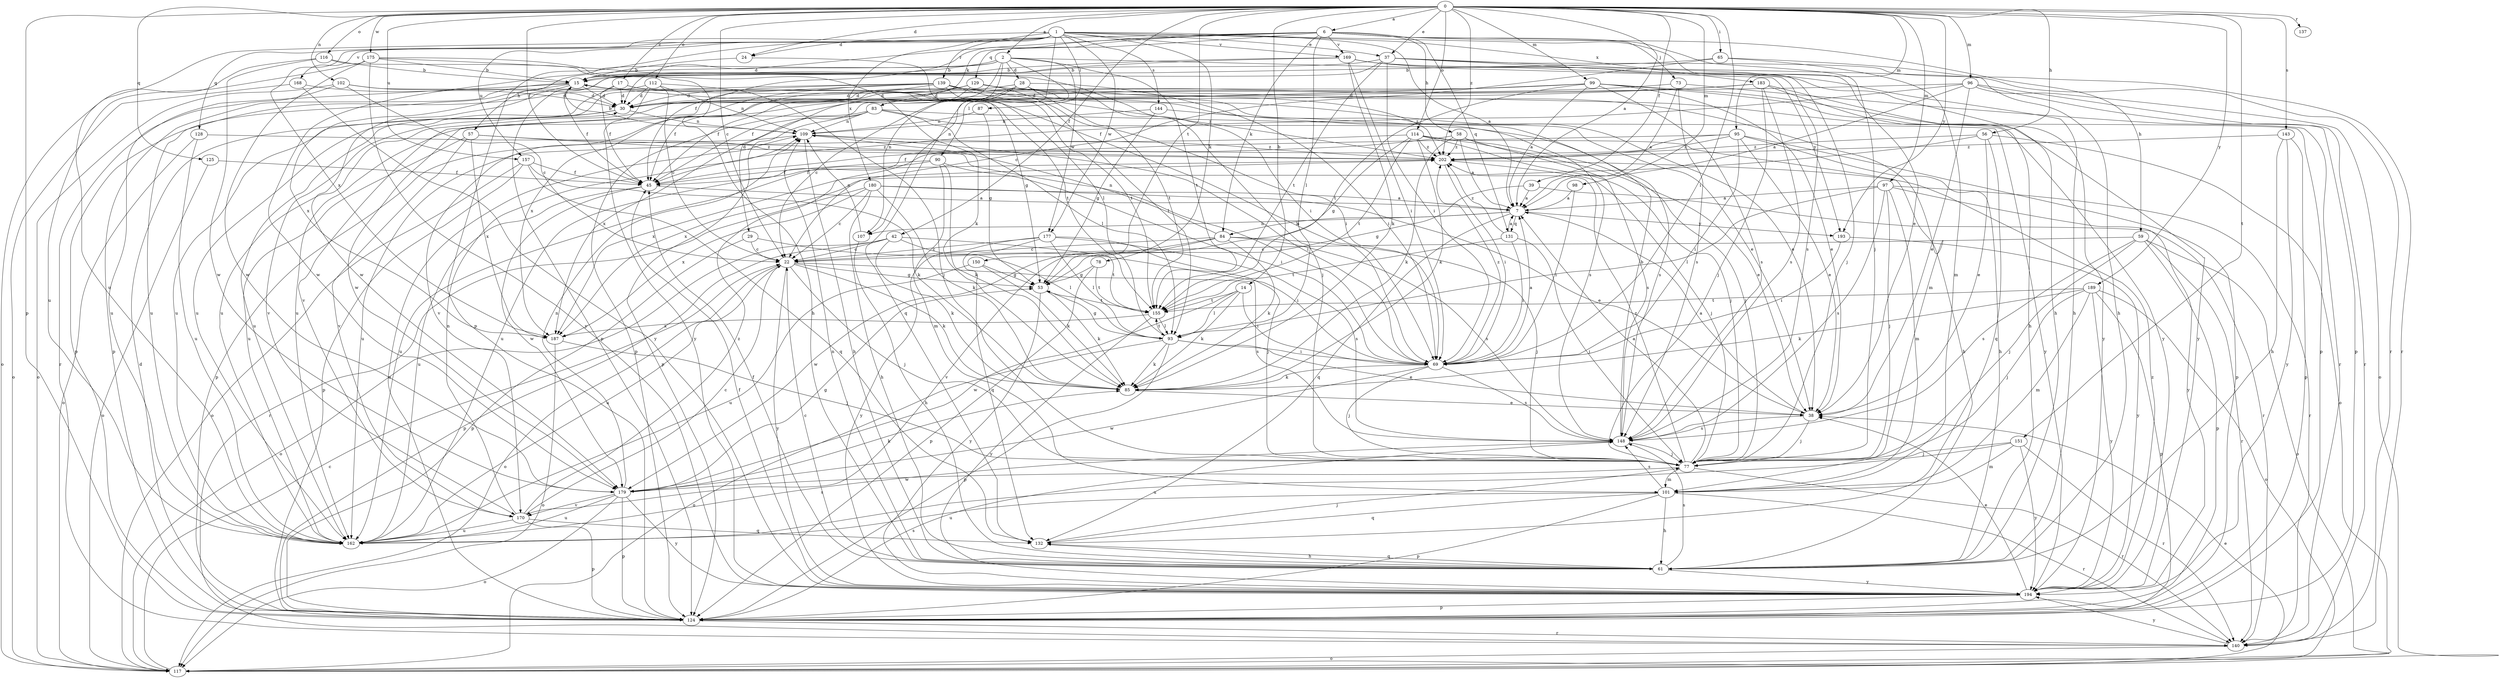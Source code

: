 strict digraph  {
0;
1;
2;
6;
7;
14;
15;
17;
22;
24;
28;
29;
30;
37;
38;
39;
42;
45;
53;
56;
57;
58;
59;
61;
65;
69;
73;
77;
78;
83;
84;
85;
87;
90;
93;
95;
96;
97;
98;
99;
101;
102;
107;
109;
112;
114;
116;
117;
124;
125;
128;
129;
131;
132;
137;
139;
140;
143;
144;
148;
150;
151;
155;
157;
162;
168;
169;
170;
175;
177;
179;
180;
183;
187;
189;
193;
194;
202;
0 -> 2  [label=a];
0 -> 6  [label=a];
0 -> 7  [label=a];
0 -> 14  [label=b];
0 -> 17  [label=c];
0 -> 22  [label=c];
0 -> 24  [label=d];
0 -> 37  [label=e];
0 -> 39  [label=f];
0 -> 42  [label=f];
0 -> 45  [label=f];
0 -> 56  [label=h];
0 -> 65  [label=i];
0 -> 69  [label=i];
0 -> 95  [label=m];
0 -> 96  [label=m];
0 -> 97  [label=m];
0 -> 98  [label=m];
0 -> 99  [label=m];
0 -> 102  [label=n];
0 -> 112  [label=o];
0 -> 114  [label=o];
0 -> 116  [label=o];
0 -> 124  [label=p];
0 -> 125  [label=q];
0 -> 137  [label=r];
0 -> 143  [label=s];
0 -> 150  [label=t];
0 -> 151  [label=t];
0 -> 157  [label=u];
0 -> 175  [label=w];
0 -> 189  [label=y];
0 -> 193  [label=y];
0 -> 202  [label=z];
1 -> 7  [label=a];
1 -> 24  [label=d];
1 -> 37  [label=e];
1 -> 38  [label=e];
1 -> 78  [label=k];
1 -> 87  [label=l];
1 -> 107  [label=n];
1 -> 128  [label=q];
1 -> 139  [label=r];
1 -> 144  [label=s];
1 -> 157  [label=u];
1 -> 162  [label=u];
1 -> 168  [label=v];
1 -> 169  [label=v];
1 -> 177  [label=w];
1 -> 180  [label=x];
1 -> 183  [label=x];
1 -> 187  [label=x];
2 -> 15  [label=b];
2 -> 28  [label=d];
2 -> 29  [label=d];
2 -> 57  [label=h];
2 -> 90  [label=l];
2 -> 107  [label=n];
2 -> 155  [label=t];
2 -> 177  [label=w];
2 -> 179  [label=w];
2 -> 193  [label=y];
6 -> 30  [label=d];
6 -> 45  [label=f];
6 -> 58  [label=h];
6 -> 59  [label=h];
6 -> 73  [label=j];
6 -> 77  [label=j];
6 -> 83  [label=k];
6 -> 84  [label=k];
6 -> 93  [label=l];
6 -> 124  [label=p];
6 -> 129  [label=q];
6 -> 131  [label=q];
6 -> 169  [label=v];
7 -> 84  [label=k];
7 -> 107  [label=n];
7 -> 131  [label=q];
7 -> 132  [label=q];
7 -> 193  [label=y];
14 -> 69  [label=i];
14 -> 85  [label=k];
14 -> 93  [label=l];
14 -> 155  [label=t];
14 -> 179  [label=w];
15 -> 30  [label=d];
15 -> 45  [label=f];
15 -> 53  [label=g];
15 -> 124  [label=p];
15 -> 140  [label=r];
15 -> 162  [label=u];
15 -> 187  [label=x];
17 -> 30  [label=d];
17 -> 38  [label=e];
17 -> 45  [label=f];
17 -> 69  [label=i];
17 -> 162  [label=u];
22 -> 53  [label=g];
22 -> 77  [label=j];
22 -> 85  [label=k];
22 -> 117  [label=o];
22 -> 148  [label=s];
22 -> 162  [label=u];
22 -> 194  [label=y];
24 -> 15  [label=b];
24 -> 93  [label=l];
28 -> 22  [label=c];
28 -> 30  [label=d];
28 -> 69  [label=i];
28 -> 77  [label=j];
28 -> 132  [label=q];
28 -> 155  [label=t];
28 -> 162  [label=u];
29 -> 22  [label=c];
29 -> 69  [label=i];
29 -> 124  [label=p];
30 -> 109  [label=n];
30 -> 162  [label=u];
30 -> 170  [label=v];
37 -> 15  [label=b];
37 -> 61  [label=h];
37 -> 69  [label=i];
37 -> 77  [label=j];
37 -> 140  [label=r];
37 -> 155  [label=t];
37 -> 179  [label=w];
38 -> 7  [label=a];
38 -> 77  [label=j];
38 -> 148  [label=s];
39 -> 7  [label=a];
39 -> 53  [label=g];
39 -> 140  [label=r];
42 -> 22  [label=c];
42 -> 85  [label=k];
42 -> 93  [label=l];
42 -> 117  [label=o];
42 -> 124  [label=p];
42 -> 155  [label=t];
45 -> 7  [label=a];
45 -> 162  [label=u];
45 -> 179  [label=w];
53 -> 85  [label=k];
53 -> 155  [label=t];
53 -> 194  [label=y];
56 -> 38  [label=e];
56 -> 117  [label=o];
56 -> 132  [label=q];
56 -> 187  [label=x];
56 -> 202  [label=z];
57 -> 69  [label=i];
57 -> 162  [label=u];
57 -> 170  [label=v];
57 -> 187  [label=x];
57 -> 202  [label=z];
58 -> 7  [label=a];
58 -> 45  [label=f];
58 -> 77  [label=j];
58 -> 85  [label=k];
58 -> 148  [label=s];
58 -> 202  [label=z];
59 -> 22  [label=c];
59 -> 77  [label=j];
59 -> 117  [label=o];
59 -> 124  [label=p];
59 -> 140  [label=r];
59 -> 148  [label=s];
61 -> 22  [label=c];
61 -> 45  [label=f];
61 -> 109  [label=n];
61 -> 132  [label=q];
61 -> 148  [label=s];
61 -> 194  [label=y];
65 -> 15  [label=b];
65 -> 22  [label=c];
65 -> 61  [label=h];
65 -> 101  [label=m];
69 -> 7  [label=a];
69 -> 77  [label=j];
69 -> 85  [label=k];
69 -> 148  [label=s];
69 -> 179  [label=w];
69 -> 202  [label=z];
73 -> 7  [label=a];
73 -> 30  [label=d];
73 -> 140  [label=r];
73 -> 148  [label=s];
77 -> 7  [label=a];
77 -> 101  [label=m];
77 -> 140  [label=r];
77 -> 179  [label=w];
77 -> 202  [label=z];
78 -> 53  [label=g];
78 -> 124  [label=p];
78 -> 155  [label=t];
83 -> 93  [label=l];
83 -> 109  [label=n];
83 -> 124  [label=p];
83 -> 148  [label=s];
83 -> 170  [label=v];
83 -> 187  [label=x];
83 -> 194  [label=y];
84 -> 22  [label=c];
84 -> 77  [label=j];
84 -> 85  [label=k];
84 -> 109  [label=n];
84 -> 148  [label=s];
84 -> 170  [label=v];
84 -> 179  [label=w];
85 -> 38  [label=e];
87 -> 53  [label=g];
87 -> 109  [label=n];
90 -> 45  [label=f];
90 -> 69  [label=i];
90 -> 85  [label=k];
90 -> 101  [label=m];
90 -> 162  [label=u];
93 -> 38  [label=e];
93 -> 53  [label=g];
93 -> 69  [label=i];
93 -> 85  [label=k];
93 -> 117  [label=o];
93 -> 124  [label=p];
93 -> 155  [label=t];
95 -> 38  [label=e];
95 -> 61  [label=h];
95 -> 69  [label=i];
95 -> 124  [label=p];
95 -> 162  [label=u];
95 -> 187  [label=x];
95 -> 202  [label=z];
96 -> 7  [label=a];
96 -> 30  [label=d];
96 -> 38  [label=e];
96 -> 45  [label=f];
96 -> 117  [label=o];
96 -> 124  [label=p];
96 -> 140  [label=r];
97 -> 7  [label=a];
97 -> 77  [label=j];
97 -> 93  [label=l];
97 -> 101  [label=m];
97 -> 140  [label=r];
97 -> 148  [label=s];
97 -> 194  [label=y];
98 -> 7  [label=a];
98 -> 69  [label=i];
99 -> 7  [label=a];
99 -> 30  [label=d];
99 -> 38  [label=e];
99 -> 45  [label=f];
99 -> 124  [label=p];
99 -> 148  [label=s];
99 -> 155  [label=t];
99 -> 162  [label=u];
99 -> 194  [label=y];
101 -> 61  [label=h];
101 -> 124  [label=p];
101 -> 132  [label=q];
101 -> 140  [label=r];
101 -> 148  [label=s];
101 -> 162  [label=u];
102 -> 22  [label=c];
102 -> 30  [label=d];
102 -> 117  [label=o];
102 -> 155  [label=t];
102 -> 162  [label=u];
107 -> 61  [label=h];
107 -> 109  [label=n];
109 -> 15  [label=b];
109 -> 61  [label=h];
109 -> 69  [label=i];
109 -> 124  [label=p];
109 -> 202  [label=z];
112 -> 22  [label=c];
112 -> 30  [label=d];
112 -> 77  [label=j];
112 -> 109  [label=n];
112 -> 124  [label=p];
112 -> 194  [label=y];
114 -> 38  [label=e];
114 -> 53  [label=g];
114 -> 61  [label=h];
114 -> 77  [label=j];
114 -> 85  [label=k];
114 -> 155  [label=t];
114 -> 162  [label=u];
114 -> 202  [label=z];
116 -> 15  [label=b];
116 -> 61  [label=h];
116 -> 117  [label=o];
116 -> 179  [label=w];
117 -> 22  [label=c];
117 -> 38  [label=e];
124 -> 30  [label=d];
124 -> 109  [label=n];
124 -> 140  [label=r];
124 -> 148  [label=s];
125 -> 45  [label=f];
125 -> 117  [label=o];
128 -> 117  [label=o];
128 -> 162  [label=u];
128 -> 202  [label=z];
129 -> 30  [label=d];
129 -> 45  [label=f];
129 -> 93  [label=l];
129 -> 187  [label=x];
129 -> 194  [label=y];
129 -> 202  [label=z];
131 -> 7  [label=a];
131 -> 69  [label=i];
131 -> 77  [label=j];
131 -> 155  [label=t];
131 -> 202  [label=z];
132 -> 61  [label=h];
132 -> 77  [label=j];
139 -> 30  [label=d];
139 -> 38  [label=e];
139 -> 45  [label=f];
139 -> 69  [label=i];
139 -> 101  [label=m];
139 -> 155  [label=t];
139 -> 162  [label=u];
139 -> 170  [label=v];
139 -> 179  [label=w];
139 -> 202  [label=z];
140 -> 117  [label=o];
140 -> 194  [label=y];
143 -> 61  [label=h];
143 -> 124  [label=p];
143 -> 194  [label=y];
143 -> 202  [label=z];
144 -> 53  [label=g];
144 -> 109  [label=n];
144 -> 148  [label=s];
148 -> 15  [label=b];
148 -> 77  [label=j];
150 -> 53  [label=g];
150 -> 85  [label=k];
150 -> 162  [label=u];
151 -> 77  [label=j];
151 -> 101  [label=m];
151 -> 140  [label=r];
151 -> 162  [label=u];
151 -> 194  [label=y];
155 -> 93  [label=l];
155 -> 187  [label=x];
155 -> 194  [label=y];
157 -> 45  [label=f];
157 -> 85  [label=k];
157 -> 117  [label=o];
157 -> 124  [label=p];
157 -> 132  [label=q];
162 -> 148  [label=s];
168 -> 30  [label=d];
168 -> 117  [label=o];
168 -> 194  [label=y];
169 -> 15  [label=b];
169 -> 61  [label=h];
169 -> 69  [label=i];
169 -> 85  [label=k];
169 -> 124  [label=p];
169 -> 140  [label=r];
169 -> 148  [label=s];
170 -> 22  [label=c];
170 -> 109  [label=n];
170 -> 124  [label=p];
170 -> 132  [label=q];
170 -> 162  [label=u];
170 -> 202  [label=z];
175 -> 15  [label=b];
175 -> 69  [label=i];
175 -> 85  [label=k];
175 -> 162  [label=u];
175 -> 179  [label=w];
175 -> 194  [label=y];
177 -> 22  [label=c];
177 -> 77  [label=j];
177 -> 93  [label=l];
177 -> 132  [label=q];
177 -> 148  [label=s];
177 -> 194  [label=y];
179 -> 53  [label=g];
179 -> 85  [label=k];
179 -> 109  [label=n];
179 -> 117  [label=o];
179 -> 124  [label=p];
179 -> 162  [label=u];
179 -> 170  [label=v];
179 -> 194  [label=y];
180 -> 7  [label=a];
180 -> 22  [label=c];
180 -> 38  [label=e];
180 -> 61  [label=h];
180 -> 85  [label=k];
180 -> 140  [label=r];
180 -> 187  [label=x];
183 -> 30  [label=d];
183 -> 61  [label=h];
183 -> 77  [label=j];
183 -> 124  [label=p];
183 -> 148  [label=s];
183 -> 194  [label=y];
187 -> 77  [label=j];
187 -> 117  [label=o];
189 -> 77  [label=j];
189 -> 85  [label=k];
189 -> 101  [label=m];
189 -> 117  [label=o];
189 -> 124  [label=p];
189 -> 155  [label=t];
189 -> 194  [label=y];
193 -> 69  [label=i];
193 -> 194  [label=y];
194 -> 38  [label=e];
194 -> 45  [label=f];
194 -> 124  [label=p];
194 -> 202  [label=z];
202 -> 45  [label=f];
202 -> 69  [label=i];
202 -> 77  [label=j];
}
